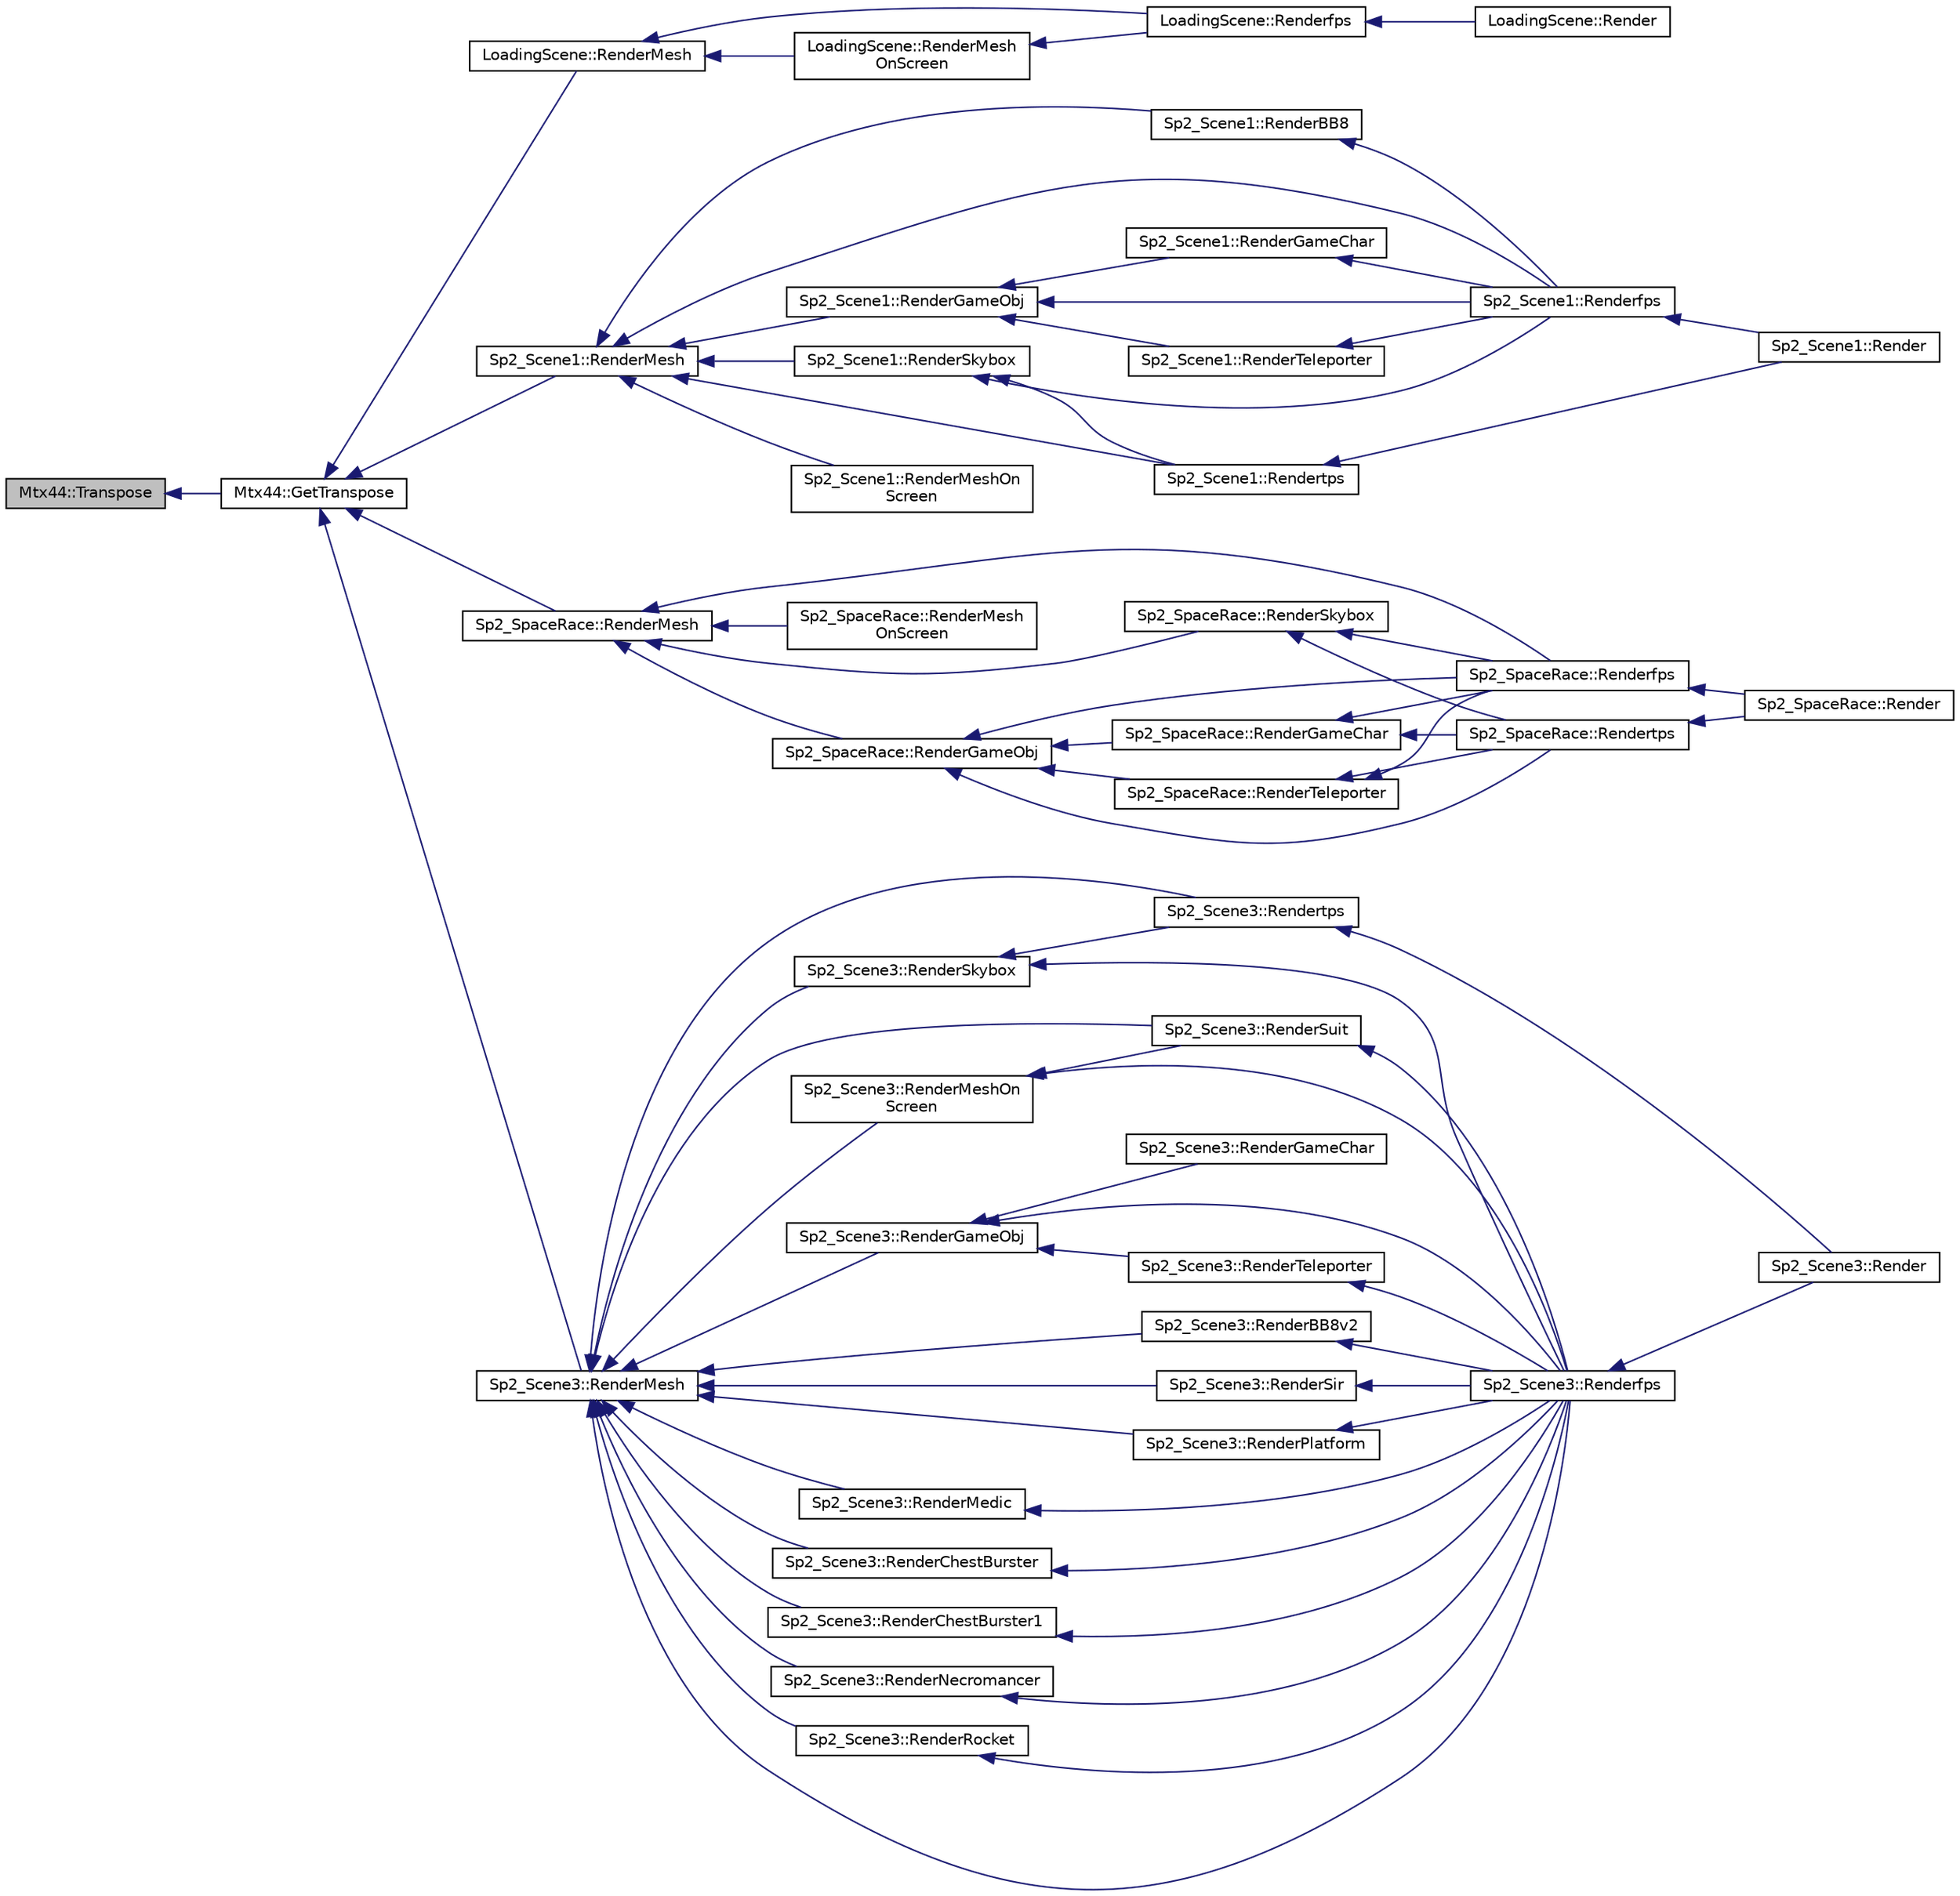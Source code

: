 digraph "Mtx44::Transpose"
{
  bgcolor="transparent";
  edge [fontname="Helvetica",fontsize="10",labelfontname="Helvetica",labelfontsize="10"];
  node [fontname="Helvetica",fontsize="10",shape=record];
  rankdir="LR";
  Node1 [label="Mtx44::Transpose",height=0.2,width=0.4,color="black", fillcolor="grey75", style="filled", fontcolor="black"];
  Node1 -> Node2 [dir="back",color="midnightblue",fontsize="10",style="solid",fontname="Helvetica"];
  Node2 [label="Mtx44::GetTranspose",height=0.2,width=0.4,color="black",URL="$classMtx44.html#aebb16a0329c5237e314af0d75d8081fd",tooltip="Return a new matrix that is a transpose of this matrix. "];
  Node2 -> Node3 [dir="back",color="midnightblue",fontsize="10",style="solid",fontname="Helvetica"];
  Node3 [label="LoadingScene::RenderMesh",height=0.2,width=0.4,color="black",URL="$classLoadingScene.html#acc79ce6f818d54de42bb7d4beafd33e7"];
  Node3 -> Node4 [dir="back",color="midnightblue",fontsize="10",style="solid",fontname="Helvetica"];
  Node4 [label="LoadingScene::Renderfps",height=0.2,width=0.4,color="black",URL="$classLoadingScene.html#a35ba516ca75c80353cd958f6393b4ef7"];
  Node4 -> Node5 [dir="back",color="midnightblue",fontsize="10",style="solid",fontname="Helvetica"];
  Node5 [label="LoadingScene::Render",height=0.2,width=0.4,color="black",URL="$classLoadingScene.html#a20d69f97ec73d55519a3481f32dd804b"];
  Node3 -> Node6 [dir="back",color="midnightblue",fontsize="10",style="solid",fontname="Helvetica"];
  Node6 [label="LoadingScene::RenderMesh\lOnScreen",height=0.2,width=0.4,color="black",URL="$classLoadingScene.html#ac183e240781b77c43cdf4c490f5358e8"];
  Node6 -> Node4 [dir="back",color="midnightblue",fontsize="10",style="solid",fontname="Helvetica"];
  Node2 -> Node7 [dir="back",color="midnightblue",fontsize="10",style="solid",fontname="Helvetica"];
  Node7 [label="Sp2_Scene1::RenderMesh",height=0.2,width=0.4,color="black",URL="$classSp2__Scene1.html#a974bf14779d9515128872057892ca93f"];
  Node7 -> Node8 [dir="back",color="midnightblue",fontsize="10",style="solid",fontname="Helvetica"];
  Node8 [label="Sp2_Scene1::RenderSkybox",height=0.2,width=0.4,color="black",URL="$classSp2__Scene1.html#a6cafd60fcaa17a0a33d0d447db24f08d"];
  Node8 -> Node9 [dir="back",color="midnightblue",fontsize="10",style="solid",fontname="Helvetica"];
  Node9 [label="Sp2_Scene1::Renderfps",height=0.2,width=0.4,color="black",URL="$classSp2__Scene1.html#ad6a43af14f5aca3417deea62b24dbc7e"];
  Node9 -> Node10 [dir="back",color="midnightblue",fontsize="10",style="solid",fontname="Helvetica"];
  Node10 [label="Sp2_Scene1::Render",height=0.2,width=0.4,color="black",URL="$classSp2__Scene1.html#a5d45996751484538f8f7675a1db98979"];
  Node8 -> Node11 [dir="back",color="midnightblue",fontsize="10",style="solid",fontname="Helvetica"];
  Node11 [label="Sp2_Scene1::Rendertps",height=0.2,width=0.4,color="black",URL="$classSp2__Scene1.html#a5d1d239478f7d035b00458f563f3d8a6"];
  Node11 -> Node10 [dir="back",color="midnightblue",fontsize="10",style="solid",fontname="Helvetica"];
  Node7 -> Node12 [dir="back",color="midnightblue",fontsize="10",style="solid",fontname="Helvetica"];
  Node12 [label="Sp2_Scene1::RenderGameObj",height=0.2,width=0.4,color="black",URL="$classSp2__Scene1.html#aeabebe615a8a759a67df19a5d622f666"];
  Node12 -> Node13 [dir="back",color="midnightblue",fontsize="10",style="solid",fontname="Helvetica"];
  Node13 [label="Sp2_Scene1::RenderTeleporter",height=0.2,width=0.4,color="black",URL="$classSp2__Scene1.html#a600d17005d897d460e53c972a7f82307"];
  Node13 -> Node9 [dir="back",color="midnightblue",fontsize="10",style="solid",fontname="Helvetica"];
  Node12 -> Node14 [dir="back",color="midnightblue",fontsize="10",style="solid",fontname="Helvetica"];
  Node14 [label="Sp2_Scene1::RenderGameChar",height=0.2,width=0.4,color="black",URL="$classSp2__Scene1.html#a4db02e66df630cdf2a7e9db5e22997dc"];
  Node14 -> Node9 [dir="back",color="midnightblue",fontsize="10",style="solid",fontname="Helvetica"];
  Node12 -> Node9 [dir="back",color="midnightblue",fontsize="10",style="solid",fontname="Helvetica"];
  Node7 -> Node15 [dir="back",color="midnightblue",fontsize="10",style="solid",fontname="Helvetica"];
  Node15 [label="Sp2_Scene1::RenderBB8",height=0.2,width=0.4,color="black",URL="$classSp2__Scene1.html#affd071d43ef2fca91b096e7e7963f7d1"];
  Node15 -> Node9 [dir="back",color="midnightblue",fontsize="10",style="solid",fontname="Helvetica"];
  Node7 -> Node16 [dir="back",color="midnightblue",fontsize="10",style="solid",fontname="Helvetica"];
  Node16 [label="Sp2_Scene1::RenderMeshOn\lScreen",height=0.2,width=0.4,color="black",URL="$classSp2__Scene1.html#aebb431e1bbb2f71c0a18c01c47cd2f8d"];
  Node7 -> Node9 [dir="back",color="midnightblue",fontsize="10",style="solid",fontname="Helvetica"];
  Node7 -> Node11 [dir="back",color="midnightblue",fontsize="10",style="solid",fontname="Helvetica"];
  Node2 -> Node17 [dir="back",color="midnightblue",fontsize="10",style="solid",fontname="Helvetica"];
  Node17 [label="Sp2_SpaceRace::RenderMesh",height=0.2,width=0.4,color="black",URL="$classSp2__SpaceRace.html#aa4a535cf7560abb19c8cb833b4e02021"];
  Node17 -> Node18 [dir="back",color="midnightblue",fontsize="10",style="solid",fontname="Helvetica"];
  Node18 [label="Sp2_SpaceRace::RenderSkybox",height=0.2,width=0.4,color="black",URL="$classSp2__SpaceRace.html#aca0d05de9acd52fc9ecf95d2f4438271"];
  Node18 -> Node19 [dir="back",color="midnightblue",fontsize="10",style="solid",fontname="Helvetica"];
  Node19 [label="Sp2_SpaceRace::Renderfps",height=0.2,width=0.4,color="black",URL="$classSp2__SpaceRace.html#afe1631510dcb1ed61a327ce0e3787745"];
  Node19 -> Node20 [dir="back",color="midnightblue",fontsize="10",style="solid",fontname="Helvetica"];
  Node20 [label="Sp2_SpaceRace::Render",height=0.2,width=0.4,color="black",URL="$classSp2__SpaceRace.html#a6e5a16911da0317ddce3175936fb316d"];
  Node18 -> Node21 [dir="back",color="midnightblue",fontsize="10",style="solid",fontname="Helvetica"];
  Node21 [label="Sp2_SpaceRace::Rendertps",height=0.2,width=0.4,color="black",URL="$classSp2__SpaceRace.html#a862b9d074a5549aaa63c2f2e27425568"];
  Node21 -> Node20 [dir="back",color="midnightblue",fontsize="10",style="solid",fontname="Helvetica"];
  Node17 -> Node22 [dir="back",color="midnightblue",fontsize="10",style="solid",fontname="Helvetica"];
  Node22 [label="Sp2_SpaceRace::RenderGameObj",height=0.2,width=0.4,color="black",URL="$classSp2__SpaceRace.html#a21eaef4ef696d83ad357ee8c0ec4bb16"];
  Node22 -> Node23 [dir="back",color="midnightblue",fontsize="10",style="solid",fontname="Helvetica"];
  Node23 [label="Sp2_SpaceRace::RenderGameChar",height=0.2,width=0.4,color="black",URL="$classSp2__SpaceRace.html#a4f50c06883bb7b97cef7e9ed4f7e3e4c"];
  Node23 -> Node19 [dir="back",color="midnightblue",fontsize="10",style="solid",fontname="Helvetica"];
  Node23 -> Node21 [dir="back",color="midnightblue",fontsize="10",style="solid",fontname="Helvetica"];
  Node22 -> Node24 [dir="back",color="midnightblue",fontsize="10",style="solid",fontname="Helvetica"];
  Node24 [label="Sp2_SpaceRace::RenderTeleporter",height=0.2,width=0.4,color="black",URL="$classSp2__SpaceRace.html#a8dae59c02fa2996a5a7793fbea6b08e7"];
  Node24 -> Node19 [dir="back",color="midnightblue",fontsize="10",style="solid",fontname="Helvetica"];
  Node24 -> Node21 [dir="back",color="midnightblue",fontsize="10",style="solid",fontname="Helvetica"];
  Node22 -> Node19 [dir="back",color="midnightblue",fontsize="10",style="solid",fontname="Helvetica"];
  Node22 -> Node21 [dir="back",color="midnightblue",fontsize="10",style="solid",fontname="Helvetica"];
  Node17 -> Node25 [dir="back",color="midnightblue",fontsize="10",style="solid",fontname="Helvetica"];
  Node25 [label="Sp2_SpaceRace::RenderMesh\lOnScreen",height=0.2,width=0.4,color="black",URL="$classSp2__SpaceRace.html#ab0f4ca726823858a22af078333c90c8b"];
  Node17 -> Node19 [dir="back",color="midnightblue",fontsize="10",style="solid",fontname="Helvetica"];
  Node2 -> Node26 [dir="back",color="midnightblue",fontsize="10",style="solid",fontname="Helvetica"];
  Node26 [label="Sp2_Scene3::RenderMesh",height=0.2,width=0.4,color="black",URL="$classSp2__Scene3.html#a608cd9e5736f5d5c0639d78fb36a8518",tooltip="Render mesh such as basic primitive shapes and OBJs. "];
  Node26 -> Node27 [dir="back",color="midnightblue",fontsize="10",style="solid",fontname="Helvetica"];
  Node27 [label="Sp2_Scene3::RenderSkybox",height=0.2,width=0.4,color="black",URL="$classSp2__Scene3.html#a9a9c699d70d2758a642716104614c8e9"];
  Node27 -> Node28 [dir="back",color="midnightblue",fontsize="10",style="solid",fontname="Helvetica"];
  Node28 [label="Sp2_Scene3::Renderfps",height=0.2,width=0.4,color="black",URL="$classSp2__Scene3.html#a43e8c34b03c54e12d61a707e5e10e4f2"];
  Node28 -> Node29 [dir="back",color="midnightblue",fontsize="10",style="solid",fontname="Helvetica"];
  Node29 [label="Sp2_Scene3::Render",height=0.2,width=0.4,color="black",URL="$classSp2__Scene3.html#a2227ee0830c9d5f4ca486cc70b140331"];
  Node27 -> Node30 [dir="back",color="midnightblue",fontsize="10",style="solid",fontname="Helvetica"];
  Node30 [label="Sp2_Scene3::Rendertps",height=0.2,width=0.4,color="black",URL="$classSp2__Scene3.html#ae335cb6eb156dbc0a1573cfb3af5dc06"];
  Node30 -> Node29 [dir="back",color="midnightblue",fontsize="10",style="solid",fontname="Helvetica"];
  Node26 -> Node31 [dir="back",color="midnightblue",fontsize="10",style="solid",fontname="Helvetica"];
  Node31 [label="Sp2_Scene3::RenderSuit",height=0.2,width=0.4,color="black",URL="$classSp2__Scene3.html#ab8b8ee5ac95441f935c1b4d04c3a39c2",tooltip="Rendering of the in-game suit interface and positions. "];
  Node31 -> Node28 [dir="back",color="midnightblue",fontsize="10",style="solid",fontname="Helvetica"];
  Node26 -> Node32 [dir="back",color="midnightblue",fontsize="10",style="solid",fontname="Helvetica"];
  Node32 [label="Sp2_Scene3::RenderGameObj",height=0.2,width=0.4,color="black",URL="$classSp2__Scene3.html#a57f6c020216c4093a312595a01d3e35e"];
  Node32 -> Node33 [dir="back",color="midnightblue",fontsize="10",style="solid",fontname="Helvetica"];
  Node33 [label="Sp2_Scene3::RenderGameChar",height=0.2,width=0.4,color="black",URL="$classSp2__Scene3.html#a49c6705570a9aff1c073485d0f9673bd"];
  Node32 -> Node34 [dir="back",color="midnightblue",fontsize="10",style="solid",fontname="Helvetica"];
  Node34 [label="Sp2_Scene3::RenderTeleporter",height=0.2,width=0.4,color="black",URL="$classSp2__Scene3.html#a52aad13df08c4bddb02bbc4469e0bab7"];
  Node34 -> Node28 [dir="back",color="midnightblue",fontsize="10",style="solid",fontname="Helvetica"];
  Node32 -> Node28 [dir="back",color="midnightblue",fontsize="10",style="solid",fontname="Helvetica"];
  Node26 -> Node35 [dir="back",color="midnightblue",fontsize="10",style="solid",fontname="Helvetica"];
  Node35 [label="Sp2_Scene3::RenderBB8v2",height=0.2,width=0.4,color="black",URL="$classSp2__Scene3.html#ae73b4bf302e532be99afd20b64af68c9"];
  Node35 -> Node28 [dir="back",color="midnightblue",fontsize="10",style="solid",fontname="Helvetica"];
  Node26 -> Node36 [dir="back",color="midnightblue",fontsize="10",style="solid",fontname="Helvetica"];
  Node36 [label="Sp2_Scene3::RenderSir",height=0.2,width=0.4,color="black",URL="$classSp2__Scene3.html#a001ac341d244cfd9b1c0acb45c973263"];
  Node36 -> Node28 [dir="back",color="midnightblue",fontsize="10",style="solid",fontname="Helvetica"];
  Node26 -> Node37 [dir="back",color="midnightblue",fontsize="10",style="solid",fontname="Helvetica"];
  Node37 [label="Sp2_Scene3::RenderPlatform",height=0.2,width=0.4,color="black",URL="$classSp2__Scene3.html#aa9b81af61da8677203bf3e15f8526d15",tooltip="Renders all platforms. "];
  Node37 -> Node28 [dir="back",color="midnightblue",fontsize="10",style="solid",fontname="Helvetica"];
  Node26 -> Node38 [dir="back",color="midnightblue",fontsize="10",style="solid",fontname="Helvetica"];
  Node38 [label="Sp2_Scene3::RenderMedic",height=0.2,width=0.4,color="black",URL="$classSp2__Scene3.html#af977943490d876a299b08644b5f0ebcd"];
  Node38 -> Node28 [dir="back",color="midnightblue",fontsize="10",style="solid",fontname="Helvetica"];
  Node26 -> Node39 [dir="back",color="midnightblue",fontsize="10",style="solid",fontname="Helvetica"];
  Node39 [label="Sp2_Scene3::RenderChestBurster",height=0.2,width=0.4,color="black",URL="$classSp2__Scene3.html#aaf2c3e791d4ccba1e3b1e76d9df0d9bb"];
  Node39 -> Node28 [dir="back",color="midnightblue",fontsize="10",style="solid",fontname="Helvetica"];
  Node26 -> Node40 [dir="back",color="midnightblue",fontsize="10",style="solid",fontname="Helvetica"];
  Node40 [label="Sp2_Scene3::RenderChestBurster1",height=0.2,width=0.4,color="black",URL="$classSp2__Scene3.html#aee8c1d7c9bd31063ba0f0a0f8c0eb10f"];
  Node40 -> Node28 [dir="back",color="midnightblue",fontsize="10",style="solid",fontname="Helvetica"];
  Node26 -> Node41 [dir="back",color="midnightblue",fontsize="10",style="solid",fontname="Helvetica"];
  Node41 [label="Sp2_Scene3::RenderNecromancer",height=0.2,width=0.4,color="black",URL="$classSp2__Scene3.html#a485e611aa8f811d187cbf0f444ae8704"];
  Node41 -> Node28 [dir="back",color="midnightblue",fontsize="10",style="solid",fontname="Helvetica"];
  Node26 -> Node42 [dir="back",color="midnightblue",fontsize="10",style="solid",fontname="Helvetica"];
  Node42 [label="Sp2_Scene3::RenderRocket",height=0.2,width=0.4,color="black",URL="$classSp2__Scene3.html#ac03a8ab64a3e0fbd62ae9cda9ef2daa4"];
  Node42 -> Node28 [dir="back",color="midnightblue",fontsize="10",style="solid",fontname="Helvetica"];
  Node26 -> Node43 [dir="back",color="midnightblue",fontsize="10",style="solid",fontname="Helvetica"];
  Node43 [label="Sp2_Scene3::RenderMeshOn\lScreen",height=0.2,width=0.4,color="black",URL="$classSp2__Scene3.html#a47e7097fa3f498d2496cffad65ef2539"];
  Node43 -> Node31 [dir="back",color="midnightblue",fontsize="10",style="solid",fontname="Helvetica"];
  Node43 -> Node28 [dir="back",color="midnightblue",fontsize="10",style="solid",fontname="Helvetica"];
  Node26 -> Node28 [dir="back",color="midnightblue",fontsize="10",style="solid",fontname="Helvetica"];
  Node26 -> Node30 [dir="back",color="midnightblue",fontsize="10",style="solid",fontname="Helvetica"];
}
